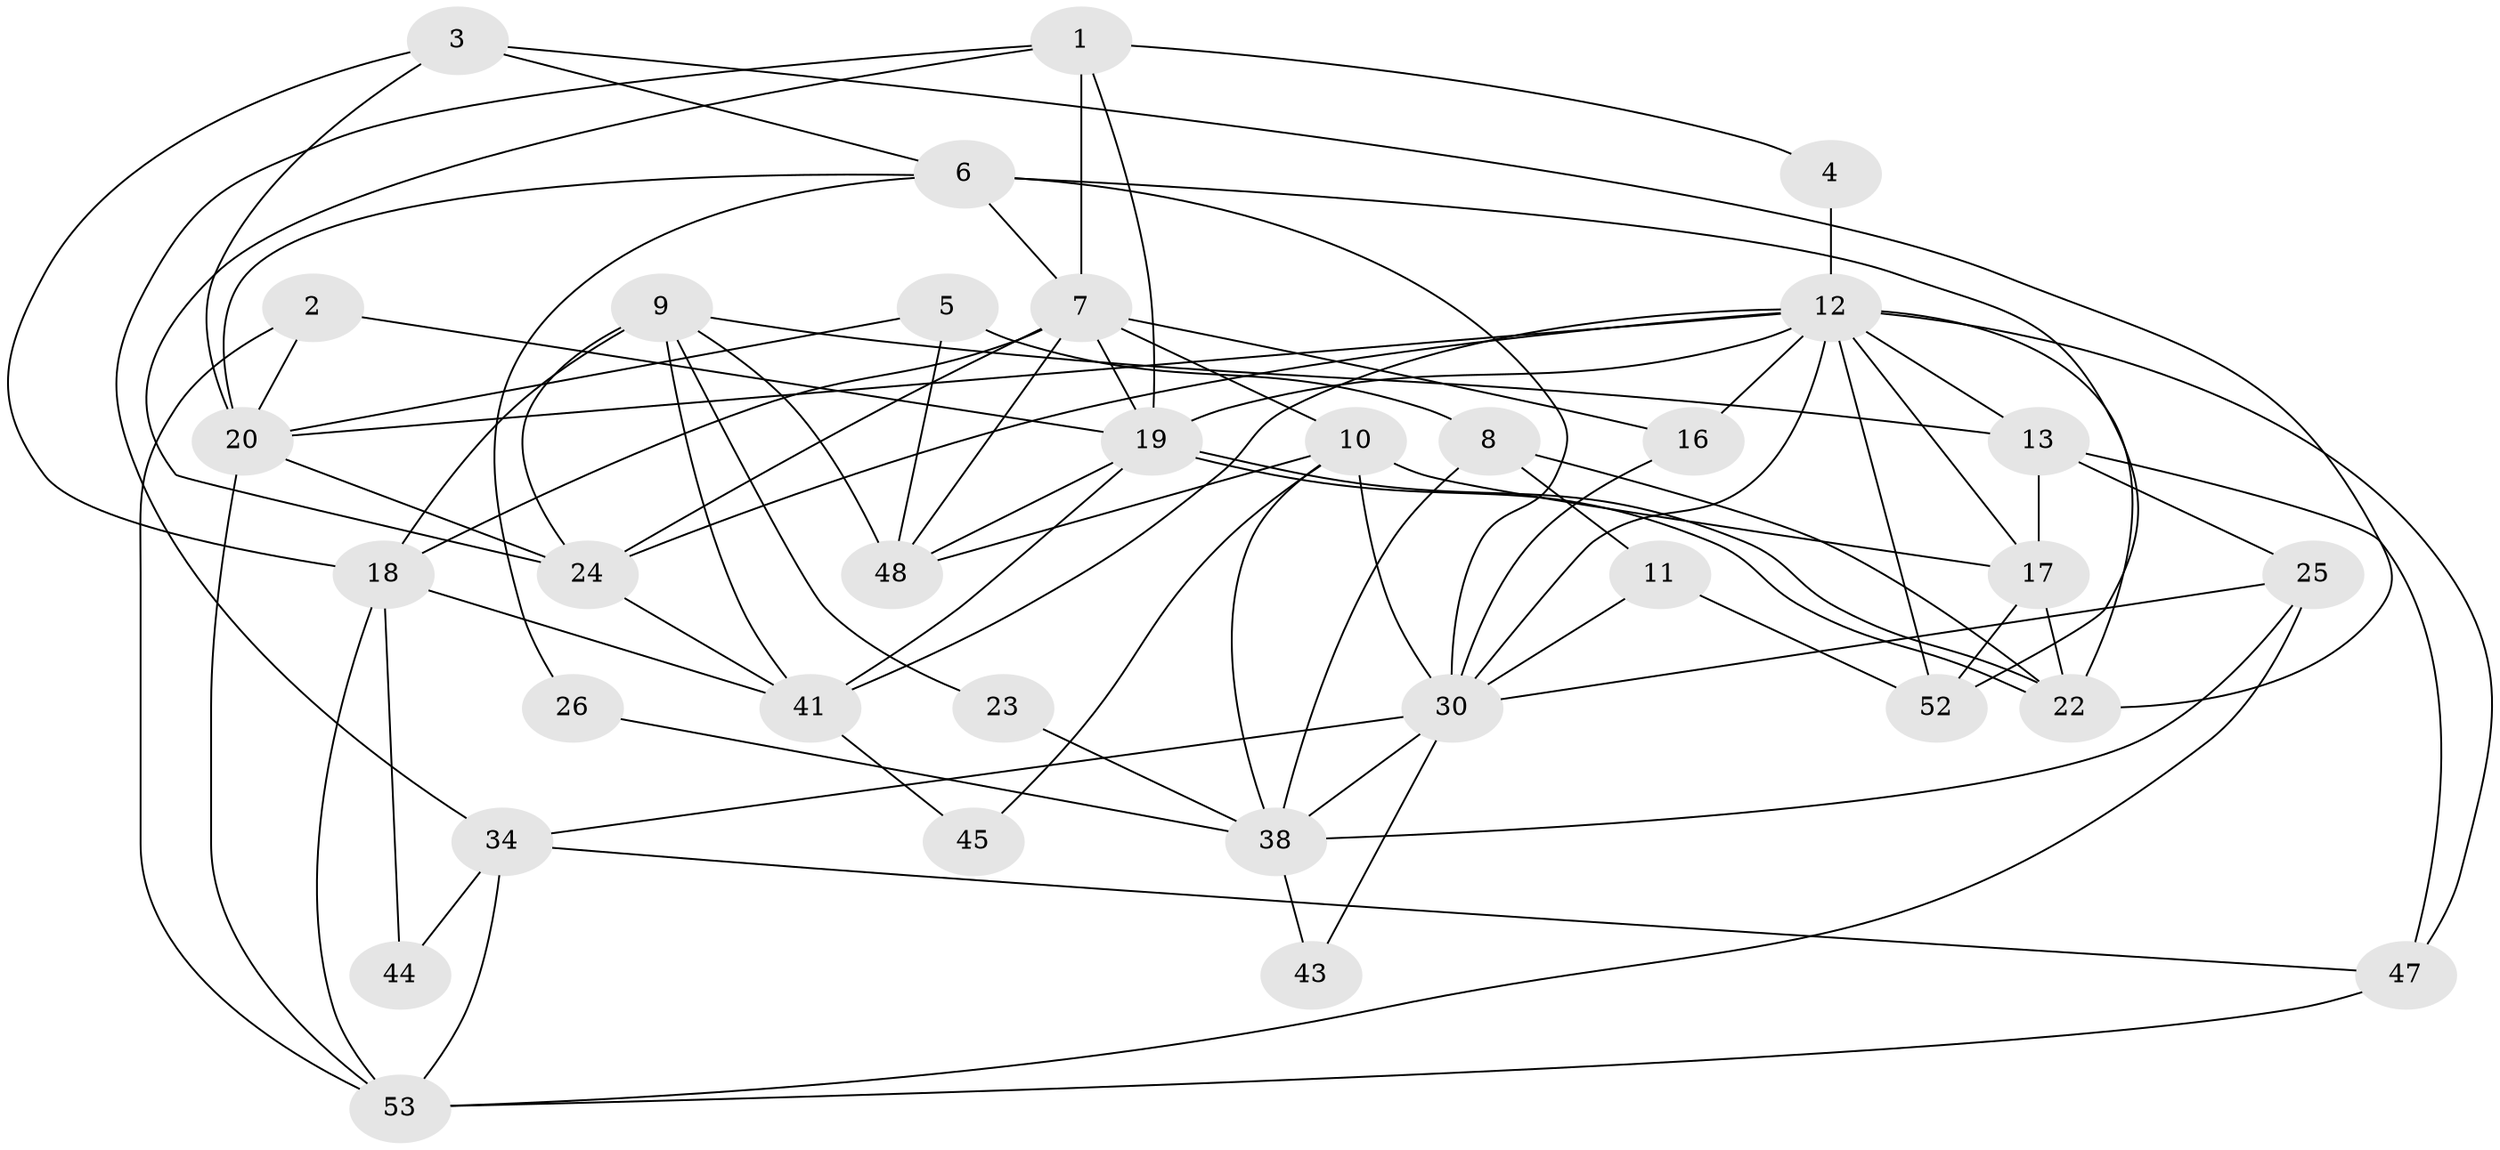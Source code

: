 // original degree distribution, {2: 0.2037037037037037, 3: 0.2222222222222222, 6: 0.037037037037037035, 4: 0.2222222222222222, 5: 0.2222222222222222, 10: 0.018518518518518517, 7: 0.07407407407407407}
// Generated by graph-tools (version 1.1) at 2025/41/03/06/25 10:41:58]
// undirected, 34 vertices, 84 edges
graph export_dot {
graph [start="1"]
  node [color=gray90,style=filled];
  1 [super="+35"];
  2;
  3 [super="+39"];
  4;
  5;
  6 [super="+37"];
  7 [super="+31"];
  8 [super="+29"];
  9 [super="+15"];
  10 [super="+27"];
  11 [super="+14"];
  12 [super="+32"];
  13 [super="+50"];
  16 [super="+49"];
  17 [super="+36"];
  18 [super="+40"];
  19 [super="+28"];
  20 [super="+21"];
  22;
  23;
  24;
  25;
  26;
  30 [super="+33"];
  34 [super="+46"];
  38 [super="+51"];
  41 [super="+42"];
  43;
  44;
  45;
  47;
  48;
  52;
  53 [super="+54"];
  1 -- 34;
  1 -- 19;
  1 -- 4;
  1 -- 24;
  1 -- 7;
  2 -- 20;
  2 -- 53;
  2 -- 19;
  3 -- 6;
  3 -- 18;
  3 -- 22;
  3 -- 20;
  4 -- 12;
  5 -- 20;
  5 -- 48;
  5 -- 8;
  6 -- 30;
  6 -- 20;
  6 -- 52;
  6 -- 7;
  6 -- 26;
  7 -- 19;
  7 -- 48;
  7 -- 16;
  7 -- 24;
  7 -- 10;
  7 -- 18;
  8 -- 22;
  8 -- 11;
  8 -- 38;
  9 -- 41;
  9 -- 18;
  9 -- 48;
  9 -- 23;
  9 -- 24;
  9 -- 13;
  10 -- 30;
  10 -- 38;
  10 -- 48;
  10 -- 17;
  10 -- 45;
  11 -- 52;
  11 -- 30 [weight=2];
  12 -- 13;
  12 -- 22 [weight=2];
  12 -- 24;
  12 -- 30;
  12 -- 52;
  12 -- 17;
  12 -- 47;
  12 -- 20;
  12 -- 19;
  12 -- 41;
  12 -- 16;
  13 -- 17;
  13 -- 47;
  13 -- 25;
  16 -- 30;
  17 -- 52;
  17 -- 22;
  18 -- 53;
  18 -- 44;
  18 -- 41;
  19 -- 22;
  19 -- 22;
  19 -- 48;
  19 -- 41;
  20 -- 24;
  20 -- 53;
  23 -- 38;
  24 -- 41;
  25 -- 30;
  25 -- 38;
  25 -- 53;
  26 -- 38;
  30 -- 38;
  30 -- 34;
  30 -- 43;
  34 -- 47;
  34 -- 44;
  34 -- 53;
  38 -- 43;
  41 -- 45;
  47 -- 53;
}

